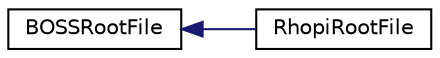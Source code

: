 digraph "Graphical Class Hierarchy"
{
  edge [fontname="Helvetica",fontsize="10",labelfontname="Helvetica",labelfontsize="10"];
  node [fontname="Helvetica",fontsize="10",shape=record];
  rankdir="LR";
  Node1 [label="BOSSRootFile",height=0.2,width=0.4,color="black", fillcolor="white", style="filled",URL="$classBOSSRootFile.html"];
  Node1 -> Node2 [dir="back",color="midnightblue",fontsize="10",style="solid",fontname="Helvetica"];
  Node2 [label="RhopiRootFile",height=0.2,width=0.4,color="black", fillcolor="white", style="filled",URL="$classRhopiRootFile.html"];
}
